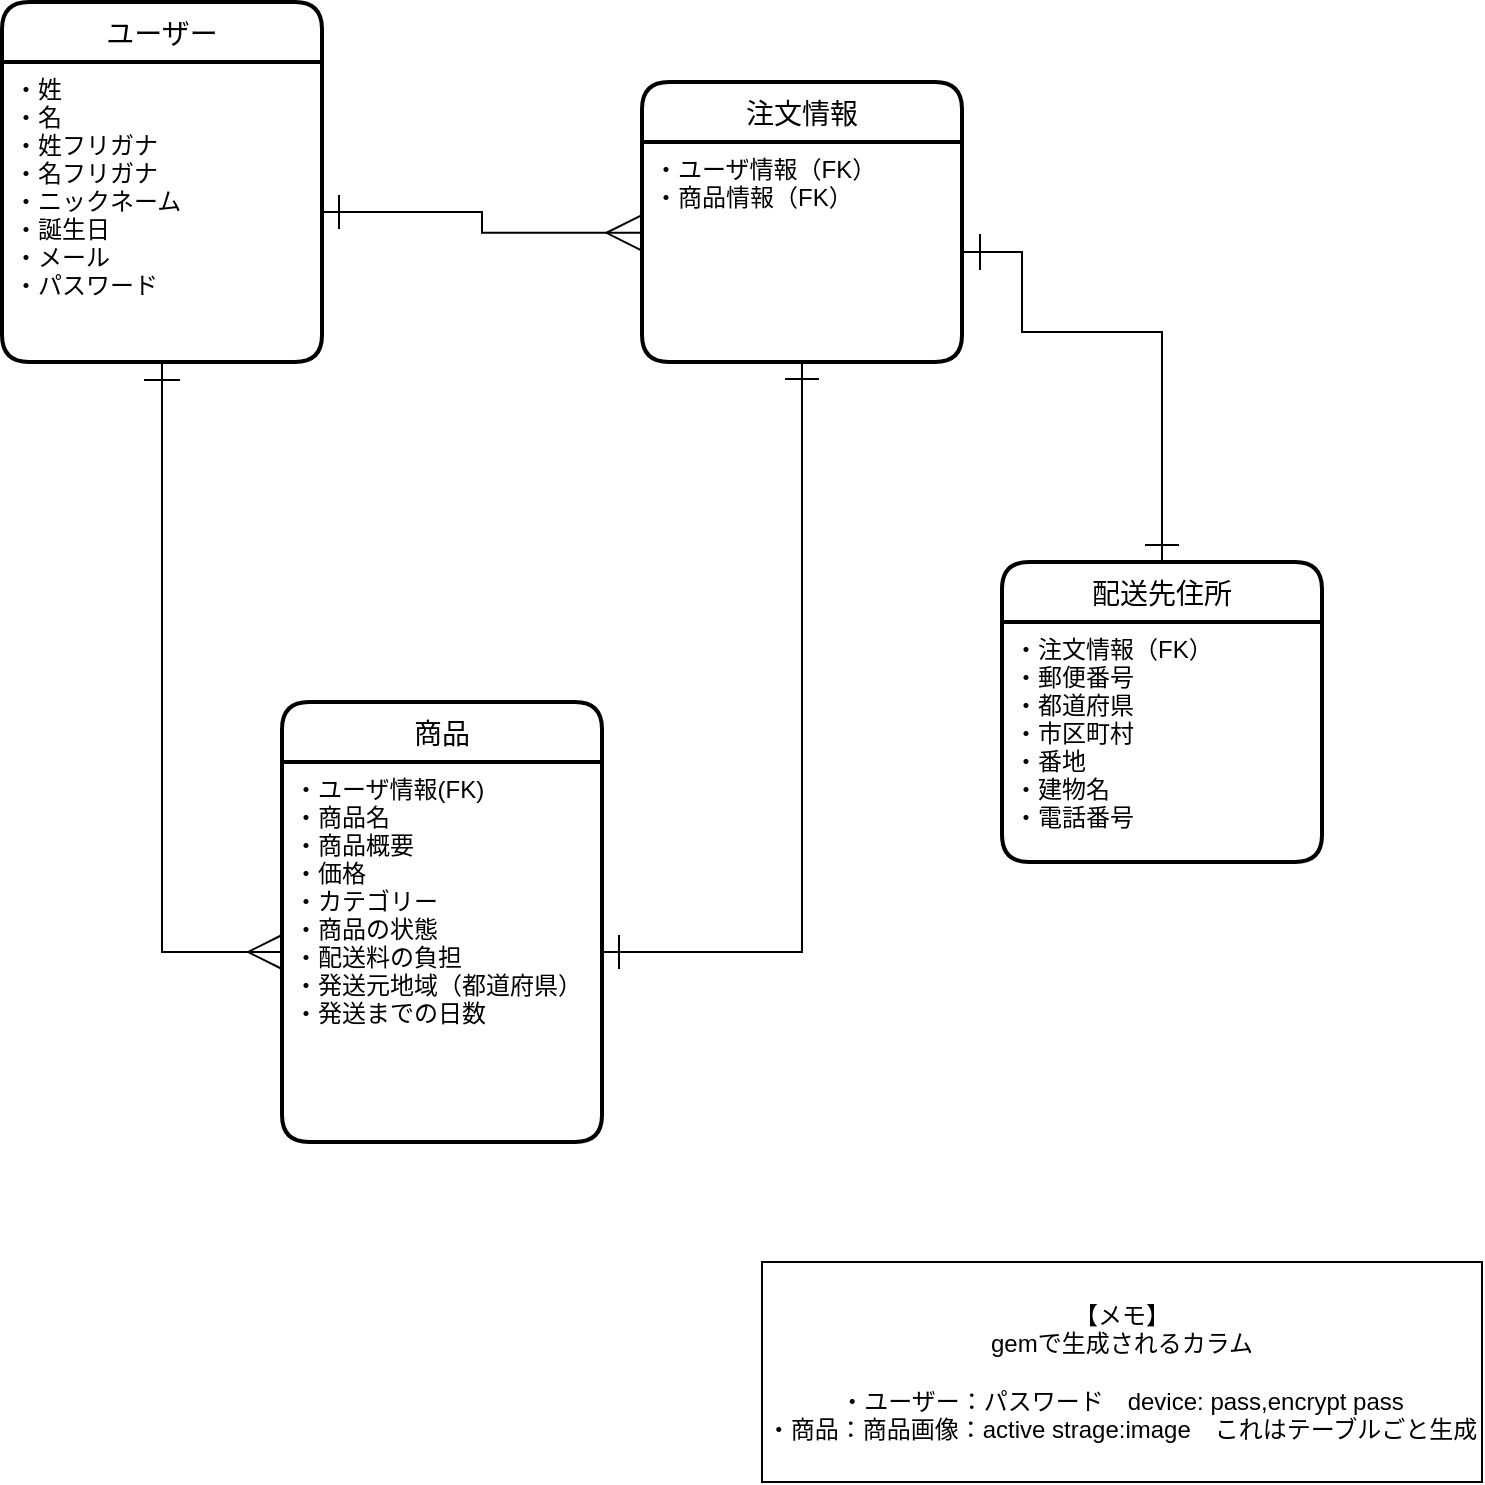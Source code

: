 <mxfile version="13.10.0" type="embed">
    <diagram id="KVio1xON7HPt5YjFg_qT" name="ページ1">
        <mxGraphModel dx="1531" dy="859" grid="1" gridSize="10" guides="1" tooltips="1" connect="1" arrows="1" fold="1" page="1" pageScale="1" pageWidth="827" pageHeight="1169" math="0" shadow="0">
            <root>
                <mxCell id="0"/>
                <mxCell id="1" parent="0"/>
                <mxCell id="85" value="ユーザー" style="swimlane;childLayout=stackLayout;horizontal=1;startSize=30;horizontalStack=0;rounded=1;fontSize=14;fontStyle=0;strokeWidth=2;resizeParent=0;resizeLast=1;shadow=0;dashed=0;align=center;" vertex="1" parent="1">
                    <mxGeometry x="60" y="180" width="160" height="180" as="geometry"/>
                </mxCell>
                <mxCell id="86" value="・姓&#10;・名&#10;・姓フリガナ&#10;・名フリガナ&#10;・ニックネーム&#10;・誕生日&#10;・メール&#10;・パスワード&#10;" style="align=left;strokeColor=none;fillColor=none;spacingLeft=4;fontSize=12;verticalAlign=top;resizable=0;rotatable=0;part=1;" vertex="1" parent="85">
                    <mxGeometry y="30" width="160" height="150" as="geometry"/>
                </mxCell>
                <mxCell id="89" style="edgeStyle=orthogonalEdgeStyle;rounded=0;orthogonalLoop=1;jettySize=auto;html=1;" edge="1" parent="1">
                    <mxGeometry relative="1" as="geometry">
                        <mxPoint x="210" y="490" as="targetPoint"/>
                        <mxPoint x="210" y="490" as="sourcePoint"/>
                    </mxGeometry>
                </mxCell>
                <mxCell id="91" value="商品" style="swimlane;childLayout=stackLayout;horizontal=1;startSize=30;horizontalStack=0;rounded=1;fontSize=14;fontStyle=0;strokeWidth=2;resizeParent=0;resizeLast=1;shadow=0;dashed=0;align=center;" vertex="1" parent="1">
                    <mxGeometry x="200" y="530" width="160" height="220" as="geometry"/>
                </mxCell>
                <mxCell id="92" value="・ユーザ情報(FK)&#10;・商品名&#10;・商品概要&#10;・価格&#10;・カテゴリー&#10;・商品の状態&#10;・配送料の負担&#10;・発送元地域（都道府県）&#10;・発送までの日数" style="align=left;strokeColor=none;fillColor=none;spacingLeft=4;fontSize=12;verticalAlign=top;resizable=0;rotatable=0;part=1;" vertex="1" parent="91">
                    <mxGeometry y="30" width="160" height="190" as="geometry"/>
                </mxCell>
                <mxCell id="96" value="注文情報" style="swimlane;childLayout=stackLayout;horizontal=1;startSize=30;horizontalStack=0;rounded=1;fontSize=14;fontStyle=0;strokeWidth=2;resizeParent=0;resizeLast=1;shadow=0;dashed=0;align=center;" vertex="1" parent="1">
                    <mxGeometry x="380" y="220" width="160" height="140" as="geometry"/>
                </mxCell>
                <mxCell id="97" value="・ユーザ情報（FK）&#10;・商品情報（FK）" style="align=left;strokeColor=none;fillColor=none;spacingLeft=4;fontSize=12;verticalAlign=top;resizable=0;rotatable=0;part=1;" vertex="1" parent="96">
                    <mxGeometry y="30" width="160" height="110" as="geometry"/>
                </mxCell>
                <mxCell id="103" style="edgeStyle=orthogonalEdgeStyle;rounded=0;orthogonalLoop=1;jettySize=auto;html=1;startArrow=ERone;startFill=0;endArrow=ERmany;endFill=0;entryX=-0.005;entryY=0.413;entryDx=0;entryDy=0;entryPerimeter=0;endSize=15;startSize=15;" edge="1" parent="1" source="86" target="97">
                    <mxGeometry relative="1" as="geometry">
                        <mxPoint x="560" y="275" as="targetPoint"/>
                    </mxGeometry>
                </mxCell>
                <mxCell id="104" style="edgeStyle=orthogonalEdgeStyle;rounded=0;orthogonalLoop=1;jettySize=auto;html=1;entryX=0;entryY=0.5;entryDx=0;entryDy=0;startArrow=ERone;startFill=0;endArrow=ERmany;endFill=0;endSize=15;startSize=16;exitX=0.5;exitY=1;exitDx=0;exitDy=0;" edge="1" parent="1" source="86" target="92">
                    <mxGeometry relative="1" as="geometry">
                        <Array as="points">
                            <mxPoint x="140" y="655"/>
                        </Array>
                    </mxGeometry>
                </mxCell>
                <mxCell id="105" style="edgeStyle=orthogonalEdgeStyle;rounded=0;orthogonalLoop=1;jettySize=auto;html=1;exitX=1;exitY=0.5;exitDx=0;exitDy=0;startArrow=ERone;startFill=0;endArrow=ERone;endFill=0;strokeWidth=1;endSize=15;startSize=15;" edge="1" parent="1" source="92" target="97">
                    <mxGeometry relative="1" as="geometry"/>
                </mxCell>
                <mxCell id="108" value="配送先住所" style="swimlane;childLayout=stackLayout;horizontal=1;startSize=30;horizontalStack=0;rounded=1;fontSize=14;fontStyle=0;strokeWidth=2;resizeParent=0;resizeLast=1;shadow=0;dashed=0;align=center;" vertex="1" parent="1">
                    <mxGeometry x="560" y="460" width="160" height="150" as="geometry"/>
                </mxCell>
                <mxCell id="109" value="・注文情報（FK）&#10;・郵便番号&#10;・都道府県&#10;・市区町村&#10;・番地&#10;・建物名&#10;・電話番号" style="align=left;strokeColor=none;fillColor=none;spacingLeft=4;fontSize=12;verticalAlign=top;resizable=0;rotatable=0;part=1;" vertex="1" parent="108">
                    <mxGeometry y="30" width="160" height="120" as="geometry"/>
                </mxCell>
                <mxCell id="112" style="edgeStyle=orthogonalEdgeStyle;rounded=0;orthogonalLoop=1;jettySize=auto;html=1;exitX=0.5;exitY=1;exitDx=0;exitDy=0;startArrow=ERone;startFill=0;startSize=16;endArrow=ERone;endFill=0;endSize=15;strokeWidth=1;" edge="1" parent="108" source="109" target="109">
                    <mxGeometry relative="1" as="geometry"/>
                </mxCell>
                <mxCell id="111" style="edgeStyle=orthogonalEdgeStyle;rounded=0;orthogonalLoop=1;jettySize=auto;html=1;exitX=1;exitY=0.5;exitDx=0;exitDy=0;startArrow=ERone;startFill=0;startSize=16;endArrow=ERone;endFill=0;endSize=15;strokeWidth=1;entryX=0.5;entryY=0;entryDx=0;entryDy=0;" edge="1" parent="1" source="97" target="108">
                    <mxGeometry relative="1" as="geometry">
                        <mxPoint x="700" y="480" as="targetPoint"/>
                        <Array as="points">
                            <mxPoint x="570" y="305"/>
                            <mxPoint x="570" y="345"/>
                            <mxPoint x="640" y="345"/>
                        </Array>
                    </mxGeometry>
                </mxCell>
                <mxCell id="115" value="【メモ】&lt;br&gt;gemで生成されるカラム&lt;br&gt;&lt;br&gt;・ユーザー：パスワード　device: pass,encrypt pass&lt;br&gt;・商品：商品画像：active strage:image　これはテーブルごと生成" style="rounded=0;whiteSpace=wrap;html=1;" vertex="1" parent="1">
                    <mxGeometry x="440" y="810" width="360" height="110" as="geometry"/>
                </mxCell>
            </root>
        </mxGraphModel>
    </diagram>
</mxfile>
